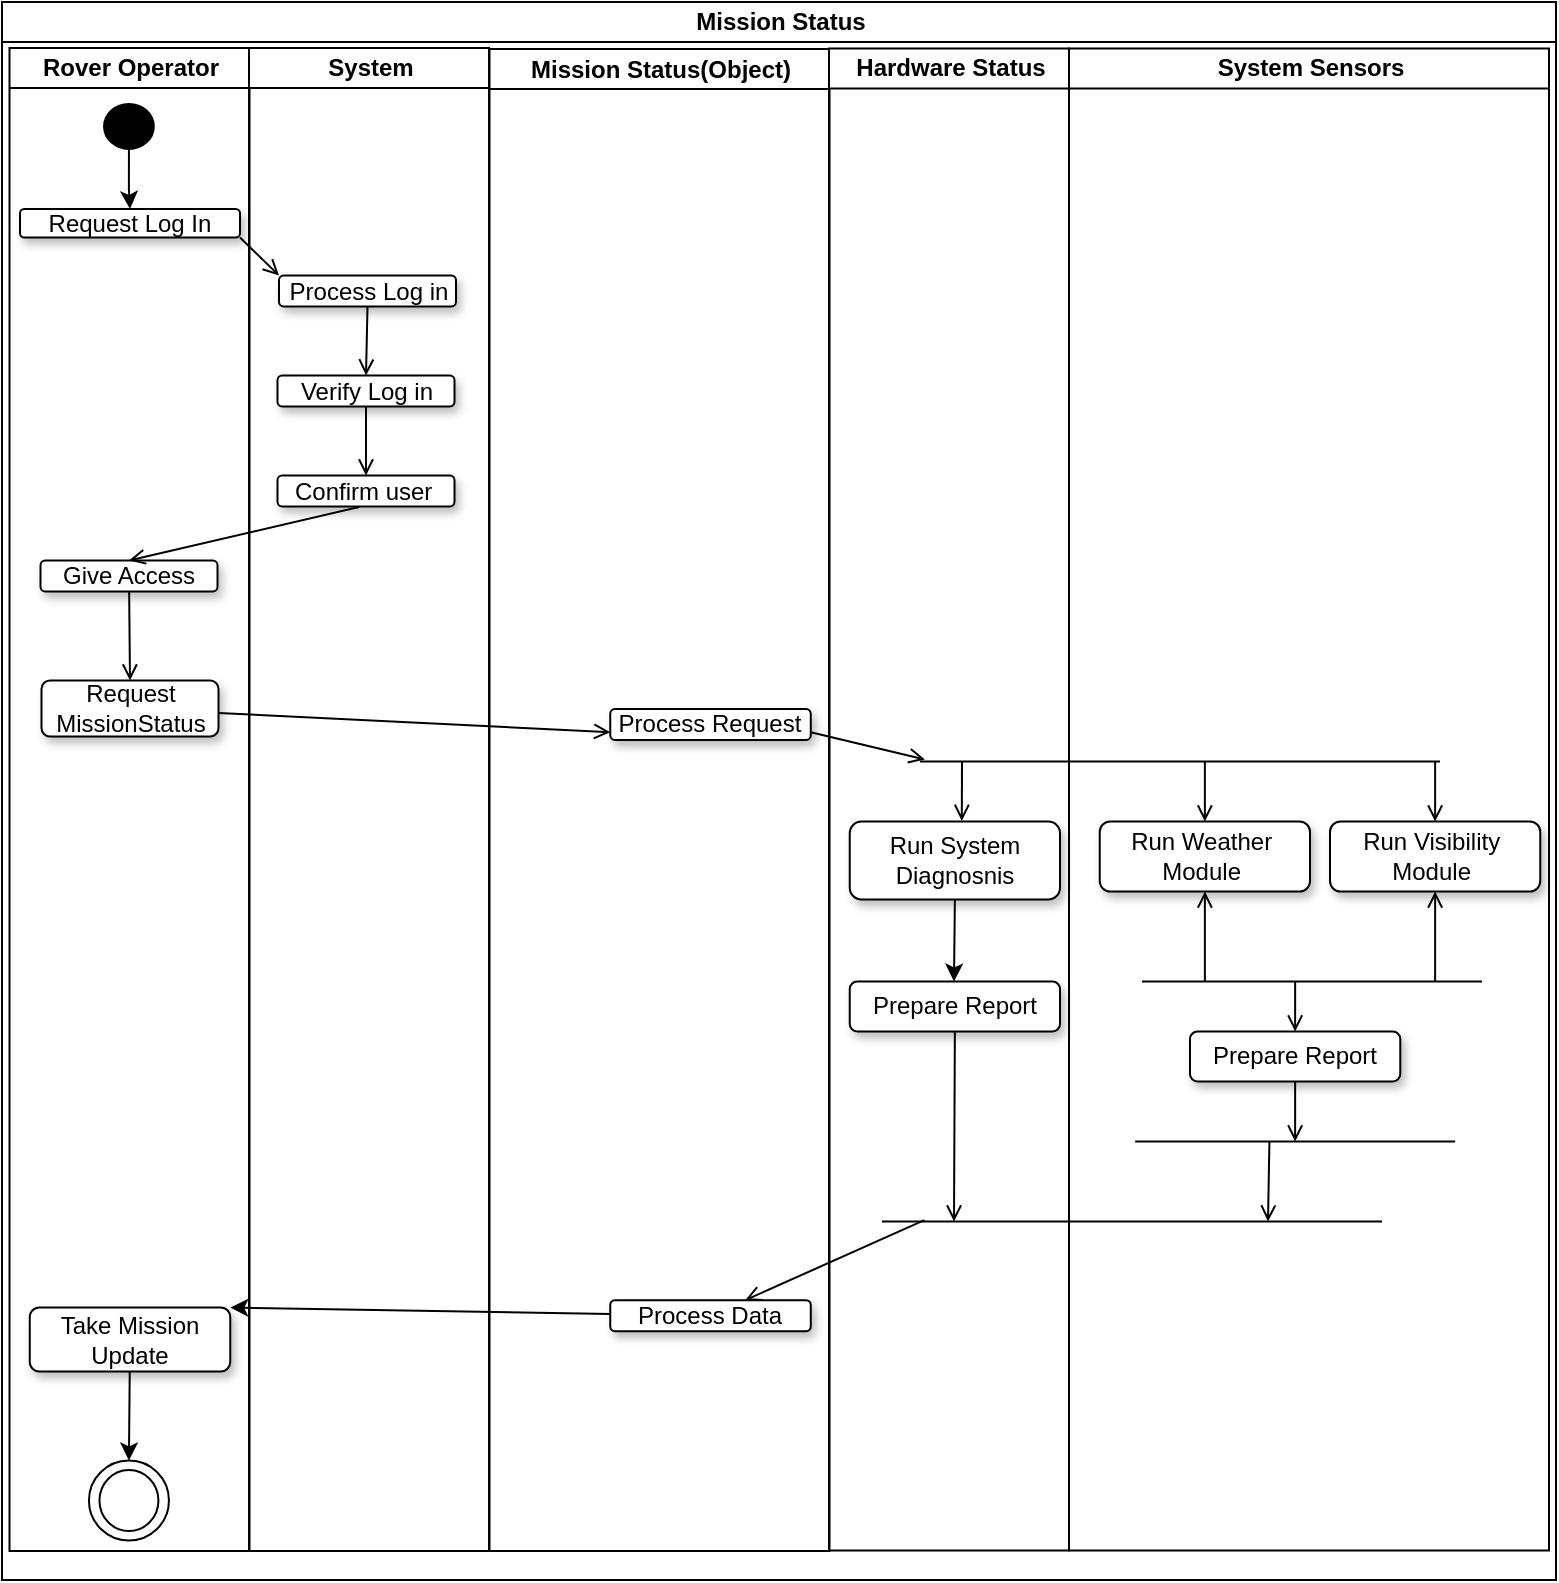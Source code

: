 <mxfile version="22.0.5" type="google">
  <diagram id="prtHgNgQTEPvFCAcTncT" name="Page-1">
    <mxGraphModel grid="0" page="1" gridSize="10" guides="1" tooltips="1" connect="1" arrows="1" fold="1" pageScale="1" pageWidth="827" pageHeight="1169" math="0" shadow="0">
      <root>
        <mxCell id="0" />
        <mxCell id="1" parent="0" />
        <mxCell id="dNxyNK7c78bLwvsdeMH5-19" value="Mission Status" style="swimlane;html=1;childLayout=stackLayout;resizeParent=1;resizeParentMax=0;horizontal=0;startSize=20;horizontalStack=0;direction=east;rotation=90;rounded=0;" vertex="1" parent="1">
          <mxGeometry x="49" y="45" width="789" height="777" as="geometry" />
        </mxCell>
        <mxCell id="dNxyNK7c78bLwvsdeMH5-20" value="Rover Operator" style="swimlane;html=1;startSize=20;horizontal=0;direction=east;rotation=90;rounded=0;" vertex="1" parent="1">
          <mxGeometry x="-257" y="377.75" width="751.5" height="120" as="geometry" />
        </mxCell>
        <mxCell id="PK3k0DxYxC5TbHZgsctN-14" style="edgeStyle=orthogonalEdgeStyle;rounded=0;orthogonalLoop=1;jettySize=auto;html=1;entryX=0.5;entryY=0;entryDx=0;entryDy=0;" edge="1" parent="dNxyNK7c78bLwvsdeMH5-20" source="dNxyNK7c78bLwvsdeMH5-23" target="PK3k0DxYxC5TbHZgsctN-13">
          <mxGeometry relative="1" as="geometry" />
        </mxCell>
        <mxCell id="dNxyNK7c78bLwvsdeMH5-23" value="" style="ellipse;whiteSpace=wrap;html=1;direction=east;rotation=90;fillColor=#000000;rounded=0;" vertex="1" parent="dNxyNK7c78bLwvsdeMH5-20">
          <mxGeometry x="364.22" y="-289" width="22.5" height="24.88" as="geometry" />
        </mxCell>
        <mxCell id="dNxyNK7c78bLwvsdeMH5-32" value="" style="ellipse;whiteSpace=wrap;html=1;direction=east;rotation=90;rounded=0;" vertex="1" parent="dNxyNK7c78bLwvsdeMH5-20">
          <mxGeometry x="355.47" y="390.5" width="40" height="40" as="geometry" />
        </mxCell>
        <mxCell id="PK3k0DxYxC5TbHZgsctN-12" value="" style="ellipse;whiteSpace=wrap;html=1;direction=east;rotation=90;rounded=0;" vertex="1" parent="dNxyNK7c78bLwvsdeMH5-20">
          <mxGeometry x="360.22" y="395.75" width="30.5" height="29.5" as="geometry" />
        </mxCell>
        <mxCell id="PK3k0DxYxC5TbHZgsctN-13" value="Request Log In" style="rounded=1;whiteSpace=wrap;html=1;perimeterSpacing=0;glass=0;shadow=1;" vertex="1" parent="dNxyNK7c78bLwvsdeMH5-20">
          <mxGeometry x="321" y="-235.28" width="110" height="14.28" as="geometry" />
        </mxCell>
        <mxCell id="PK3k0DxYxC5TbHZgsctN-30" style="rounded=0;orthogonalLoop=1;jettySize=auto;html=1;endArrow=open;endFill=0;entryX=0.5;entryY=0;entryDx=0;entryDy=0;" edge="1" parent="dNxyNK7c78bLwvsdeMH5-20" source="PK3k0DxYxC5TbHZgsctN-24" target="PK3k0DxYxC5TbHZgsctN-34">
          <mxGeometry relative="1" as="geometry">
            <mxPoint x="375.332" y="-39.0" as="targetPoint" />
            <mxPoint x="376.66" y="-98.311" as="sourcePoint" />
          </mxGeometry>
        </mxCell>
        <mxCell id="PK3k0DxYxC5TbHZgsctN-24" value="Give Access" style="rounded=1;whiteSpace=wrap;html=1;glass=0;shadow=1;" vertex="1" parent="dNxyNK7c78bLwvsdeMH5-20">
          <mxGeometry x="331.25" y="-59.5" width="88.5" height="15.5" as="geometry" />
        </mxCell>
        <mxCell id="PK3k0DxYxC5TbHZgsctN-34" value="Request MissionStatus" style="rounded=1;whiteSpace=wrap;html=1;glass=0;shadow=1;" vertex="1" parent="dNxyNK7c78bLwvsdeMH5-20">
          <mxGeometry x="331.75" y="0.5" width="88.5" height="28" as="geometry" />
        </mxCell>
        <mxCell id="PK3k0DxYxC5TbHZgsctN-79" style="hachureGap=4;orthogonalLoop=1;jettySize=auto;html=1;entryX=0;entryY=0.5;entryDx=0;entryDy=0;fontFamily=Architects Daughter;fontSource=https%3A%2F%2Ffonts.googleapis.com%2Fcss%3Ffamily%3DArchitects%2BDaughter;fontSize=16;" edge="1" parent="dNxyNK7c78bLwvsdeMH5-20" source="PK3k0DxYxC5TbHZgsctN-73" target="dNxyNK7c78bLwvsdeMH5-32">
          <mxGeometry relative="1" as="geometry" />
        </mxCell>
        <mxCell id="PK3k0DxYxC5TbHZgsctN-73" value="Take Mission Update" style="rounded=1;whiteSpace=wrap;html=1;shadow=1;" vertex="1" parent="dNxyNK7c78bLwvsdeMH5-20">
          <mxGeometry x="325.88" y="314" width="100.25" height="32" as="geometry" />
        </mxCell>
        <mxCell id="dNxyNK7c78bLwvsdeMH5-21" value="System&lt;br&gt;" style="swimlane;html=1;startSize=20;horizontal=0;direction=east;rotation=90;rounded=0;" vertex="1" parent="1">
          <mxGeometry x="-137.25" y="377.75" width="751.5" height="120" as="geometry" />
        </mxCell>
        <mxCell id="PK3k0DxYxC5TbHZgsctN-16" value="Process Log in" style="rounded=1;whiteSpace=wrap;html=1;glass=0;shadow=1;" vertex="1" parent="dNxyNK7c78bLwvsdeMH5-21">
          <mxGeometry x="330.75" y="-202" width="88.5" height="15.5" as="geometry" />
        </mxCell>
        <mxCell id="PK3k0DxYxC5TbHZgsctN-23" value="Confirm user&amp;nbsp;" style="rounded=1;whiteSpace=wrap;html=1;glass=0;shadow=1;" vertex="1" parent="dNxyNK7c78bLwvsdeMH5-21">
          <mxGeometry x="330" y="-102" width="88.5" height="15.5" as="geometry" />
        </mxCell>
        <mxCell id="PK3k0DxYxC5TbHZgsctN-21" value="Verify Log in" style="rounded=1;whiteSpace=wrap;html=1;glass=0;shadow=1;" vertex="1" parent="dNxyNK7c78bLwvsdeMH5-21">
          <mxGeometry x="330" y="-152" width="88.5" height="15.5" as="geometry" />
        </mxCell>
        <mxCell id="PK3k0DxYxC5TbHZgsctN-22" style="rounded=0;orthogonalLoop=1;jettySize=auto;html=1;entryX=0.5;entryY=0;entryDx=0;entryDy=0;exitX=0.5;exitY=1;exitDx=0;exitDy=0;endArrow=open;endFill=0;" edge="1" parent="dNxyNK7c78bLwvsdeMH5-21" source="PK3k0DxYxC5TbHZgsctN-16" target="PK3k0DxYxC5TbHZgsctN-21">
          <mxGeometry relative="1" as="geometry" />
        </mxCell>
        <mxCell id="PK3k0DxYxC5TbHZgsctN-26" style="rounded=0;orthogonalLoop=1;jettySize=auto;html=1;exitX=0.5;exitY=1;exitDx=0;exitDy=0;endArrow=open;endFill=0;entryX=0.5;entryY=0;entryDx=0;entryDy=0;" edge="1" parent="dNxyNK7c78bLwvsdeMH5-21" source="PK3k0DxYxC5TbHZgsctN-21" target="PK3k0DxYxC5TbHZgsctN-23">
          <mxGeometry relative="1" as="geometry">
            <mxPoint x="421" y="-169" as="targetPoint" />
          </mxGeometry>
        </mxCell>
        <mxCell id="PK3k0DxYxC5TbHZgsctN-2" value="Mission Status(Object)" style="swimlane;html=1;startSize=20;horizontal=0;direction=east;rotation=90;rounded=0;" vertex="1" parent="1">
          <mxGeometry x="8.25" y="353" width="751" height="170" as="geometry" />
        </mxCell>
        <mxCell id="PK3k0DxYxC5TbHZgsctN-3" value="" style="edgeStyle=orthogonalEdgeStyle;rounded=0;orthogonalLoop=1;jettySize=auto;html=1;endArrow=classic;endFill=1;" edge="1" parent="PK3k0DxYxC5TbHZgsctN-2">
          <mxGeometry relative="1" as="geometry">
            <mxPoint x="412.0" y="29" as="sourcePoint" />
          </mxGeometry>
        </mxCell>
        <mxCell id="PK3k0DxYxC5TbHZgsctN-38" style="rounded=0;orthogonalLoop=1;jettySize=auto;html=1;exitX=1;exitY=0.75;exitDx=0;exitDy=0;endArrow=open;endFill=0;" edge="1" parent="PK3k0DxYxC5TbHZgsctN-2" source="PK3k0DxYxC5TbHZgsctN-32">
          <mxGeometry relative="1" as="geometry">
            <mxPoint x="508.25" y="64.75" as="targetPoint" />
          </mxGeometry>
        </mxCell>
        <mxCell id="PK3k0DxYxC5TbHZgsctN-32" value="Process Request" style="rounded=1;whiteSpace=wrap;html=1;shadow=1;" vertex="1" parent="PK3k0DxYxC5TbHZgsctN-2">
          <mxGeometry x="350.88" y="39.5" width="100.25" height="15.5" as="geometry" />
        </mxCell>
        <mxCell id="PK3k0DxYxC5TbHZgsctN-71" style="hachureGap=4;orthogonalLoop=1;jettySize=auto;html=1;fontFamily=Architects Daughter;fontSource=https%3A%2F%2Ffonts.googleapis.com%2Fcss%3Ffamily%3DArchitects%2BDaughter;fontSize=16;endArrow=none;endFill=0;startArrow=open;startFill=0;" edge="1" parent="PK3k0DxYxC5TbHZgsctN-2" source="PK3k0DxYxC5TbHZgsctN-70">
          <mxGeometry relative="1" as="geometry">
            <mxPoint x="507.93" y="295.07" as="targetPoint" />
          </mxGeometry>
        </mxCell>
        <mxCell id="PK3k0DxYxC5TbHZgsctN-70" value="Process Data" style="rounded=1;whiteSpace=wrap;html=1;shadow=1;" vertex="1" parent="PK3k0DxYxC5TbHZgsctN-2">
          <mxGeometry x="350.88" y="335.07" width="100.25" height="15.5" as="geometry" />
        </mxCell>
        <mxCell id="PK3k0DxYxC5TbHZgsctN-6" value="Hardware Status" style="swimlane;html=1;startSize=20;horizontal=0;direction=east;rotation=90;rounded=0;" vertex="1" parent="1">
          <mxGeometry x="153" y="377.75" width="751" height="120" as="geometry" />
        </mxCell>
        <mxCell id="PK3k0DxYxC5TbHZgsctN-7" value="" style="edgeStyle=orthogonalEdgeStyle;rounded=0;orthogonalLoop=1;jettySize=auto;html=1;endArrow=classic;endFill=1;" edge="1" parent="PK3k0DxYxC5TbHZgsctN-6">
          <mxGeometry relative="1" as="geometry">
            <mxPoint x="372" y="19" as="sourcePoint" />
          </mxGeometry>
        </mxCell>
        <mxCell id="PK3k0DxYxC5TbHZgsctN-40" style="rounded=0;orthogonalLoop=1;jettySize=auto;html=1;endArrow=none;endFill=0;startArrow=open;startFill=0;exitX=0.533;exitY=-0.008;exitDx=0;exitDy=0;exitPerimeter=0;" edge="1" parent="PK3k0DxYxC5TbHZgsctN-6" source="PK3k0DxYxC5TbHZgsctN-39">
          <mxGeometry relative="1" as="geometry">
            <mxPoint x="382" y="41" as="targetPoint" />
          </mxGeometry>
        </mxCell>
        <mxCell id="PK3k0DxYxC5TbHZgsctN-47" style="rounded=0;orthogonalLoop=1;jettySize=auto;html=1;exitX=0.5;exitY=1;exitDx=0;exitDy=0;" edge="1" parent="PK3k0DxYxC5TbHZgsctN-6" source="PK3k0DxYxC5TbHZgsctN-39">
          <mxGeometry relative="1" as="geometry">
            <mxPoint x="378" y="151" as="targetPoint" />
          </mxGeometry>
        </mxCell>
        <mxCell id="PK3k0DxYxC5TbHZgsctN-39" value="Run System Diagnosnis" style="rounded=1;whiteSpace=wrap;html=1;shadow=1;" vertex="1" parent="PK3k0DxYxC5TbHZgsctN-6">
          <mxGeometry x="325.87" y="71" width="105.13" height="39" as="geometry" />
        </mxCell>
        <mxCell id="PK3k0DxYxC5TbHZgsctN-52" value="Prepare Report" style="rounded=1;whiteSpace=wrap;html=1;glass=0;shadow=1;" vertex="1" parent="PK3k0DxYxC5TbHZgsctN-6">
          <mxGeometry x="325.87" y="151" width="105.13" height="25" as="geometry" />
        </mxCell>
        <mxCell id="PK3k0DxYxC5TbHZgsctN-43" value="" style="endArrow=none;html=1;rounded=0;" edge="1" parent="PK3k0DxYxC5TbHZgsctN-6">
          <mxGeometry width="50" height="50" relative="1" as="geometry">
            <mxPoint x="342" y="271" as="sourcePoint" />
            <mxPoint x="592" y="271" as="targetPoint" />
            <Array as="points" />
          </mxGeometry>
        </mxCell>
        <mxCell id="PK3k0DxYxC5TbHZgsctN-69" style="hachureGap=4;orthogonalLoop=1;jettySize=auto;html=1;fontFamily=Architects Daughter;fontSource=https%3A%2F%2Ffonts.googleapis.com%2Fcss%3Ffamily%3DArchitects%2BDaughter;fontSize=16;endArrow=open;endFill=0;exitX=0.5;exitY=1;exitDx=0;exitDy=0;" edge="1" parent="PK3k0DxYxC5TbHZgsctN-6" source="PK3k0DxYxC5TbHZgsctN-52">
          <mxGeometry relative="1" as="geometry">
            <mxPoint x="378" y="271" as="targetPoint" />
            <mxPoint x="378.58" y="246" as="sourcePoint" />
          </mxGeometry>
        </mxCell>
        <mxCell id="PK3k0DxYxC5TbHZgsctN-61" value="" style="endArrow=none;html=1;rounded=0;" edge="1" parent="PK3k0DxYxC5TbHZgsctN-6">
          <mxGeometry width="50" height="50" relative="1" as="geometry">
            <mxPoint x="472" y="151" as="sourcePoint" />
            <mxPoint x="642" y="151" as="targetPoint" />
            <Array as="points" />
          </mxGeometry>
        </mxCell>
        <mxCell id="PK3k0DxYxC5TbHZgsctN-15" style="rounded=0;orthogonalLoop=1;jettySize=auto;html=1;entryX=0;entryY=0;entryDx=0;entryDy=0;exitX=1;exitY=1;exitDx=0;exitDy=0;endArrow=open;endFill=0;" edge="1" parent="1" source="PK3k0DxYxC5TbHZgsctN-13" target="PK3k0DxYxC5TbHZgsctN-16">
          <mxGeometry relative="1" as="geometry">
            <mxPoint x="206.25" y="193.5" as="targetPoint" />
          </mxGeometry>
        </mxCell>
        <mxCell id="PK3k0DxYxC5TbHZgsctN-17" value="System Sensors" style="swimlane;html=1;startSize=20;horizontal=0;direction=east;rotation=90;rounded=0;" vertex="1" parent="1">
          <mxGeometry x="333" y="317.75" width="751" height="240" as="geometry">
            <mxRectangle x="874" y="-66" width="40" height="120" as="alternateBounds" />
          </mxGeometry>
        </mxCell>
        <mxCell id="PK3k0DxYxC5TbHZgsctN-18" value="" style="edgeStyle=orthogonalEdgeStyle;rounded=0;orthogonalLoop=1;jettySize=auto;html=1;endArrow=classic;endFill=1;" edge="1" parent="PK3k0DxYxC5TbHZgsctN-17">
          <mxGeometry relative="1" as="geometry">
            <mxPoint x="430" y="76" as="sourcePoint" />
          </mxGeometry>
        </mxCell>
        <mxCell id="PK3k0DxYxC5TbHZgsctN-57" style="hachureGap=4;orthogonalLoop=1;jettySize=auto;html=1;fontFamily=Architects Daughter;fontSource=https%3A%2F%2Ffonts.googleapis.com%2Fcss%3Ffamily%3DArchitects%2BDaughter;fontSize=16;endArrow=none;endFill=0;startArrow=open;startFill=0;" edge="1" parent="PK3k0DxYxC5TbHZgsctN-17" source="PK3k0DxYxC5TbHZgsctN-45">
          <mxGeometry relative="1" as="geometry">
            <mxPoint x="323.435" y="101" as="targetPoint" />
          </mxGeometry>
        </mxCell>
        <mxCell id="PK3k0DxYxC5TbHZgsctN-65" style="hachureGap=4;orthogonalLoop=1;jettySize=auto;html=1;fontFamily=Architects Daughter;fontSource=https%3A%2F%2Ffonts.googleapis.com%2Fcss%3Ffamily%3DArchitects%2BDaughter;fontSize=16;endArrow=none;endFill=0;startArrow=open;startFill=0;" edge="1" parent="PK3k0DxYxC5TbHZgsctN-17" source="PK3k0DxYxC5TbHZgsctN-45">
          <mxGeometry relative="1" as="geometry">
            <mxPoint x="323.435" y="211" as="targetPoint" />
          </mxGeometry>
        </mxCell>
        <mxCell id="PK3k0DxYxC5TbHZgsctN-45" value="Run Weather&amp;nbsp;&lt;br&gt;Module&amp;nbsp;" style="rounded=1;whiteSpace=wrap;html=1;shadow=1;" vertex="1" parent="PK3k0DxYxC5TbHZgsctN-17">
          <mxGeometry x="270.87" y="131" width="105.13" height="35" as="geometry" />
        </mxCell>
        <mxCell id="PK3k0DxYxC5TbHZgsctN-58" style="hachureGap=4;orthogonalLoop=1;jettySize=auto;html=1;fontFamily=Architects Daughter;fontSource=https%3A%2F%2Ffonts.googleapis.com%2Fcss%3Ffamily%3DArchitects%2BDaughter;fontSize=16;endArrow=none;endFill=0;startArrow=open;startFill=0;" edge="1" parent="PK3k0DxYxC5TbHZgsctN-17" source="PK3k0DxYxC5TbHZgsctN-55">
          <mxGeometry relative="1" as="geometry">
            <mxPoint x="438.565" y="101" as="targetPoint" />
          </mxGeometry>
        </mxCell>
        <mxCell id="PK3k0DxYxC5TbHZgsctN-66" style="hachureGap=4;orthogonalLoop=1;jettySize=auto;html=1;fontFamily=Architects Daughter;fontSource=https%3A%2F%2Ffonts.googleapis.com%2Fcss%3Ffamily%3DArchitects%2BDaughter;fontSize=16;endArrow=none;endFill=0;startArrow=open;startFill=0;" edge="1" parent="PK3k0DxYxC5TbHZgsctN-17" source="PK3k0DxYxC5TbHZgsctN-55">
          <mxGeometry relative="1" as="geometry">
            <mxPoint x="438.565" y="211" as="targetPoint" />
          </mxGeometry>
        </mxCell>
        <mxCell id="PK3k0DxYxC5TbHZgsctN-55" value="Run Visibility&amp;nbsp;&lt;br&gt;Module&amp;nbsp;" style="rounded=1;whiteSpace=wrap;html=1;shadow=1;" vertex="1" parent="PK3k0DxYxC5TbHZgsctN-17">
          <mxGeometry x="386" y="131" width="105.13" height="35" as="geometry" />
        </mxCell>
        <mxCell id="PK3k0DxYxC5TbHZgsctN-63" style="hachureGap=4;orthogonalLoop=1;jettySize=auto;html=1;fontFamily=Architects Daughter;fontSource=https%3A%2F%2Ffonts.googleapis.com%2Fcss%3Ffamily%3DArchitects%2BDaughter;fontSize=16;endArrow=none;endFill=0;startArrow=open;startFill=0;" edge="1" parent="PK3k0DxYxC5TbHZgsctN-17" source="PK3k0DxYxC5TbHZgsctN-59">
          <mxGeometry relative="1" as="geometry">
            <mxPoint x="368.565" y="211" as="targetPoint" />
          </mxGeometry>
        </mxCell>
        <mxCell id="PK3k0DxYxC5TbHZgsctN-67" style="hachureGap=4;orthogonalLoop=1;jettySize=auto;html=1;fontFamily=Architects Daughter;fontSource=https%3A%2F%2Ffonts.googleapis.com%2Fcss%3Ffamily%3DArchitects%2BDaughter;fontSize=16;endArrow=open;endFill=0;" edge="1" parent="PK3k0DxYxC5TbHZgsctN-17" source="PK3k0DxYxC5TbHZgsctN-59">
          <mxGeometry relative="1" as="geometry">
            <mxPoint x="368.565" y="291" as="targetPoint" />
          </mxGeometry>
        </mxCell>
        <mxCell id="PK3k0DxYxC5TbHZgsctN-59" value="Prepare Report" style="rounded=1;whiteSpace=wrap;html=1;glass=0;shadow=1;" vertex="1" parent="PK3k0DxYxC5TbHZgsctN-17">
          <mxGeometry x="316" y="236" width="105.13" height="25" as="geometry" />
        </mxCell>
        <mxCell id="PK3k0DxYxC5TbHZgsctN-62" value="" style="endArrow=none;html=1;rounded=0;" edge="1" parent="PK3k0DxYxC5TbHZgsctN-17">
          <mxGeometry width="50" height="50" relative="1" as="geometry">
            <mxPoint x="288.56" y="291" as="sourcePoint" />
            <mxPoint x="448.56" y="291" as="targetPoint" />
            <Array as="points" />
          </mxGeometry>
        </mxCell>
        <mxCell id="PK3k0DxYxC5TbHZgsctN-68" style="hachureGap=4;orthogonalLoop=1;jettySize=auto;html=1;fontFamily=Architects Daughter;fontSource=https%3A%2F%2Ffonts.googleapis.com%2Fcss%3Ffamily%3DArchitects%2BDaughter;fontSize=16;endArrow=open;endFill=0;" edge="1" parent="PK3k0DxYxC5TbHZgsctN-17">
          <mxGeometry relative="1" as="geometry">
            <mxPoint x="355" y="331" as="targetPoint" />
            <mxPoint x="355.71" y="291" as="sourcePoint" />
          </mxGeometry>
        </mxCell>
        <mxCell id="PK3k0DxYxC5TbHZgsctN-77" value="" style="endArrow=none;html=1;rounded=0;" edge="1" parent="PK3k0DxYxC5TbHZgsctN-17">
          <mxGeometry width="50" height="50" relative="1" as="geometry">
            <mxPoint x="181" y="101" as="sourcePoint" />
            <mxPoint x="441" y="101" as="targetPoint" />
            <Array as="points" />
          </mxGeometry>
        </mxCell>
        <mxCell id="PK3k0DxYxC5TbHZgsctN-36" style="rounded=0;orthogonalLoop=1;jettySize=auto;html=1;entryX=0;entryY=0.75;entryDx=0;entryDy=0;endArrow=open;endFill=0;" edge="1" parent="1" source="PK3k0DxYxC5TbHZgsctN-34" target="PK3k0DxYxC5TbHZgsctN-32">
          <mxGeometry relative="1" as="geometry" />
        </mxCell>
        <mxCell id="PK3k0DxYxC5TbHZgsctN-31" style="rounded=0;orthogonalLoop=1;jettySize=auto;html=1;endArrow=open;endFill=0;exitX=0.462;exitY=1.014;exitDx=0;exitDy=0;exitPerimeter=0;entryX=0.5;entryY=0;entryDx=0;entryDy=0;" edge="1" parent="1" source="PK3k0DxYxC5TbHZgsctN-23" target="PK3k0DxYxC5TbHZgsctN-24">
          <mxGeometry relative="1" as="geometry">
            <mxPoint x="234.75" y="298" as="targetPoint" />
          </mxGeometry>
        </mxCell>
        <mxCell id="PK3k0DxYxC5TbHZgsctN-78" style="hachureGap=4;orthogonalLoop=1;jettySize=auto;html=1;entryX=1;entryY=0;entryDx=0;entryDy=0;fontFamily=Architects Daughter;fontSource=https%3A%2F%2Ffonts.googleapis.com%2Fcss%3Ffamily%3DArchitects%2BDaughter;fontSize=16;" edge="1" parent="1" source="PK3k0DxYxC5TbHZgsctN-70" target="PK3k0DxYxC5TbHZgsctN-73">
          <mxGeometry relative="1" as="geometry" />
        </mxCell>
      </root>
    </mxGraphModel>
  </diagram>
</mxfile>
